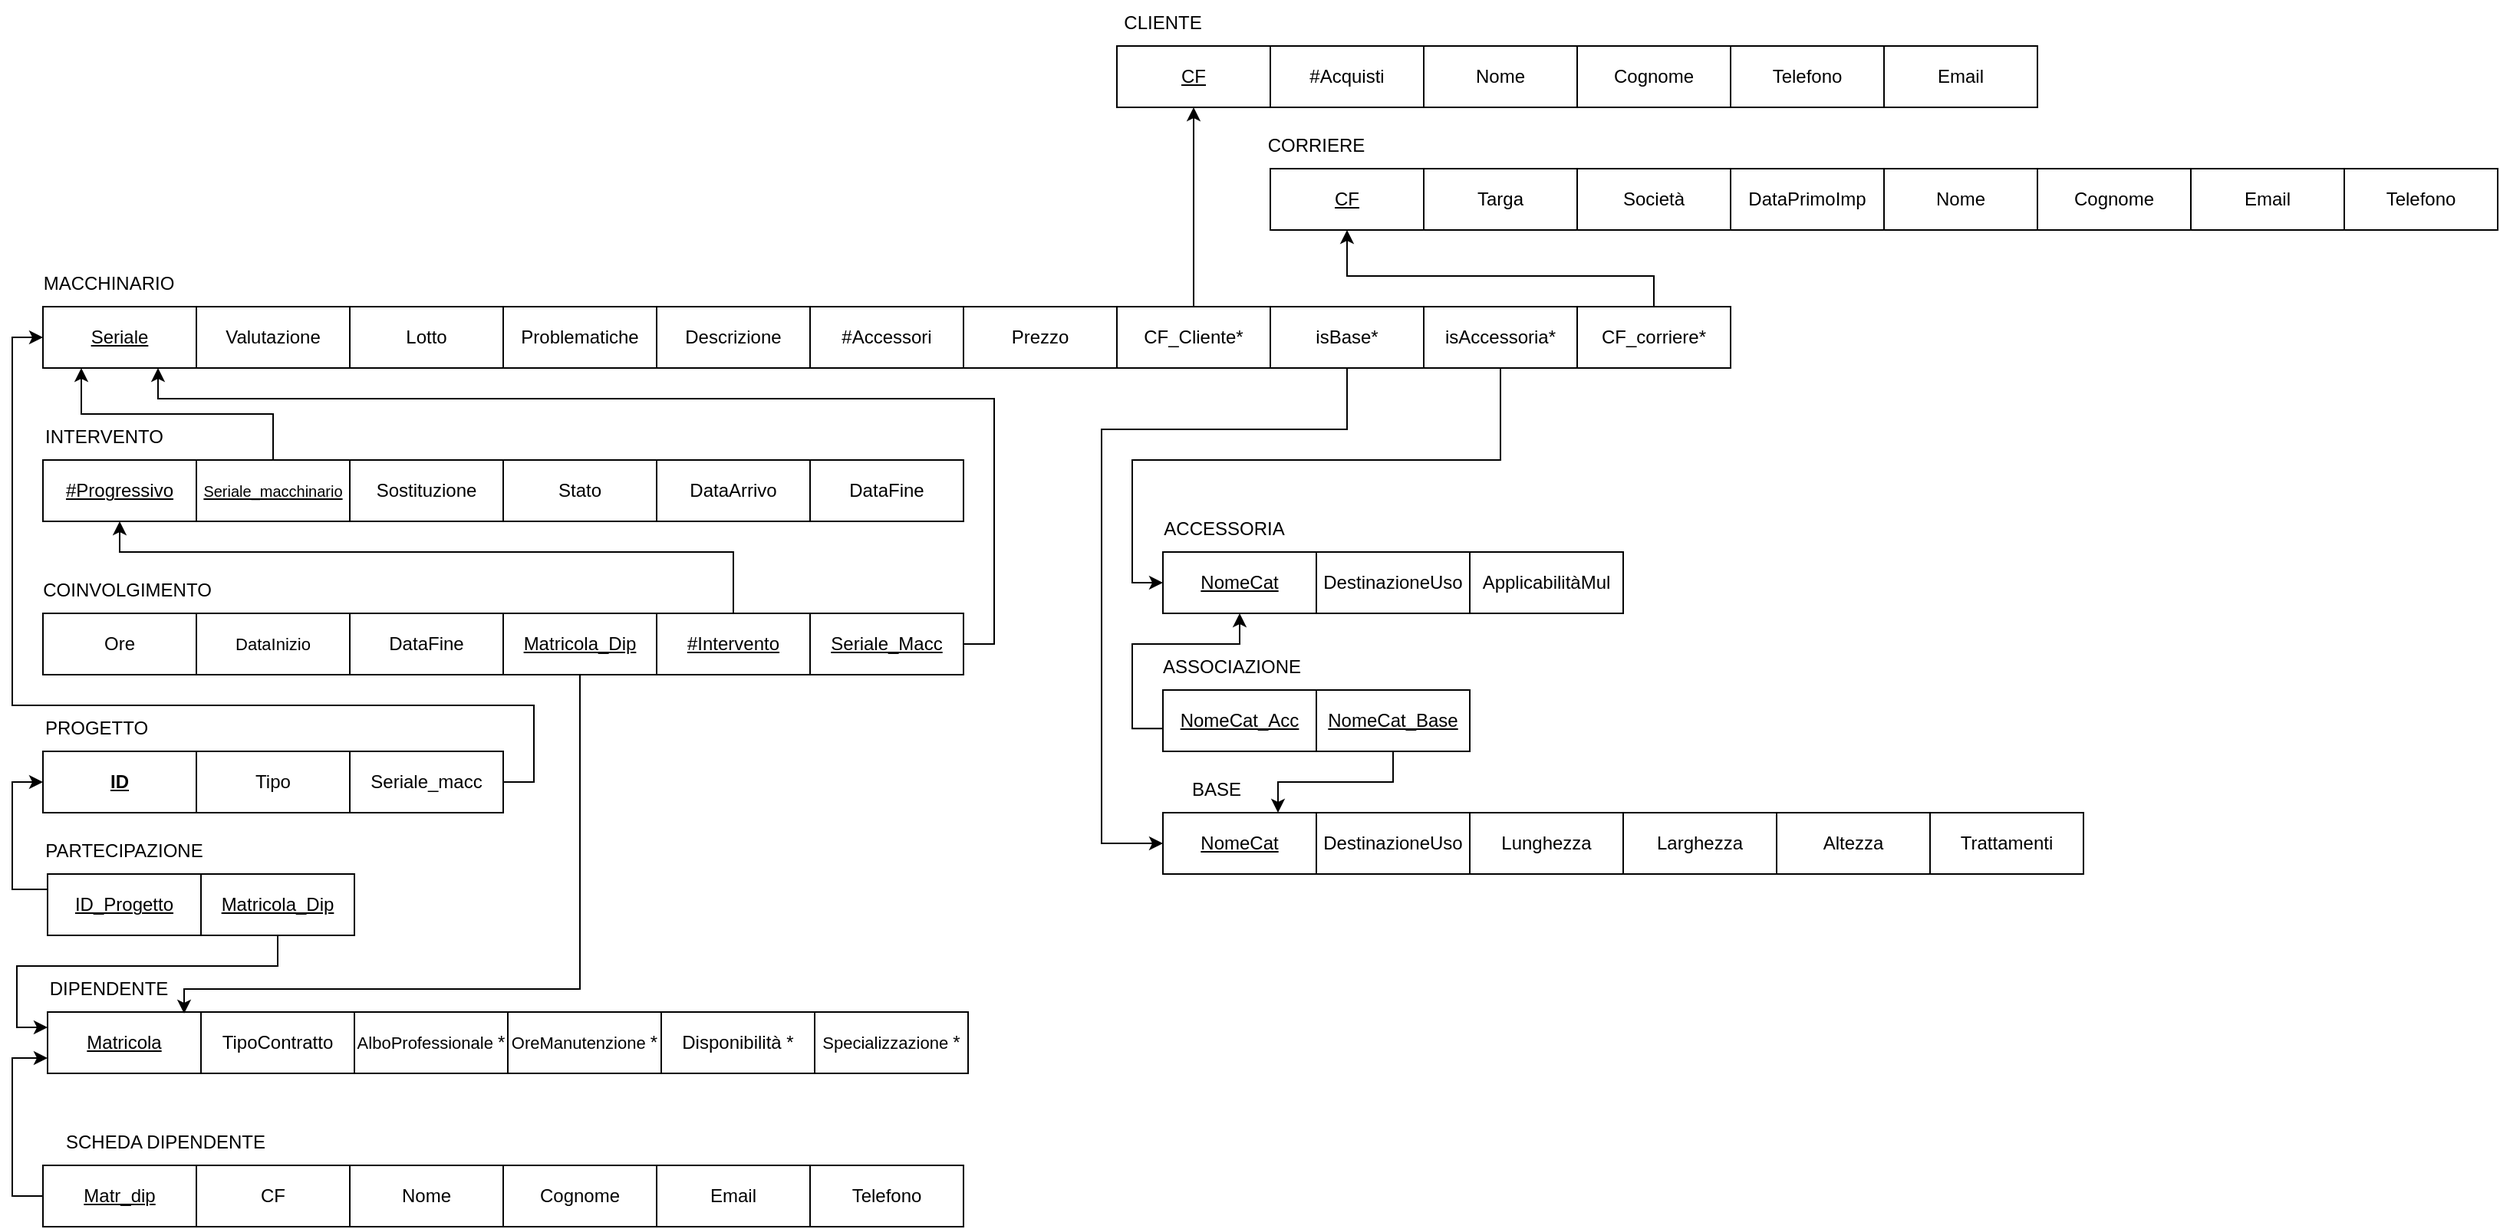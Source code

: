 <mxfile version="15.9.1" type="github">
  <diagram id="WpugDyYvn8EeGp7OIS5a" name="Page-1">
    <mxGraphModel dx="2310" dy="699" grid="1" gridSize="10" guides="1" tooltips="1" connect="1" arrows="1" fold="1" page="1" pageScale="1" pageWidth="827" pageHeight="1169" math="0" shadow="0">
      <root>
        <mxCell id="0" />
        <mxCell id="1" parent="0" />
        <mxCell id="ZD2GbBzJbw6rys_hTAOi-2" value="Valutazione" style="whiteSpace=wrap;html=1;align=center;" parent="1" vertex="1">
          <mxGeometry x="-690" y="240" width="100" height="40" as="geometry" />
        </mxCell>
        <mxCell id="ZD2GbBzJbw6rys_hTAOi-3" value="&lt;u&gt;Seriale&lt;/u&gt;" style="whiteSpace=wrap;html=1;align=center;" parent="1" vertex="1">
          <mxGeometry x="-790" y="240" width="100" height="40" as="geometry" />
        </mxCell>
        <mxCell id="ZD2GbBzJbw6rys_hTAOi-4" value="MACCHINARIO" style="text;html=1;strokeColor=none;fillColor=none;align=center;verticalAlign=middle;whiteSpace=wrap;rounded=0;" parent="1" vertex="1">
          <mxGeometry x="-787" y="210" width="80" height="30" as="geometry" />
        </mxCell>
        <mxCell id="ZD2GbBzJbw6rys_hTAOi-5" value="Lotto" style="whiteSpace=wrap;html=1;align=center;" parent="1" vertex="1">
          <mxGeometry x="-590" y="240" width="100" height="40" as="geometry" />
        </mxCell>
        <mxCell id="ZD2GbBzJbw6rys_hTAOi-6" value="Problematiche&lt;span style=&quot;color: rgba(0 , 0 , 0 , 0) ; font-family: monospace ; font-size: 0px&quot;&gt;%3CmxGraphModel%3E%3Croot%3E%3CmxCell%20id%3D%220%22%2F%3E%3CmxCell%20id%3D%221%22%20parent%3D%220%22%2F%3E%3CmxCell%20id%3D%222%22%20value%3D%22Entity%22%20style%3D%22whiteSpace%3Dwrap%3Bhtml%3D1%3Balign%3Dcenter%3B%22%20vertex%3D%221%22%20parent%3D%221%22%3E%3CmxGeometry%20x%3D%22320%22%20y%3D%22290%22%20width%3D%22100%22%20height%3D%2240%22%20as%3D%22geometry%22%2F%3E%3C%2FmxCell%3E%3C%2Froot%3E%3C%2FmxGraphModel%3E&lt;/span&gt;" style="whiteSpace=wrap;html=1;align=center;" parent="1" vertex="1">
          <mxGeometry x="-490" y="240" width="100" height="40" as="geometry" />
        </mxCell>
        <mxCell id="ZD2GbBzJbw6rys_hTAOi-7" value="Descrizione" style="whiteSpace=wrap;html=1;align=center;" parent="1" vertex="1">
          <mxGeometry x="-390" y="240" width="100" height="40" as="geometry" />
        </mxCell>
        <mxCell id="ZD2GbBzJbw6rys_hTAOi-8" value="#Accessori" style="whiteSpace=wrap;html=1;align=center;" parent="1" vertex="1">
          <mxGeometry x="-290" y="240" width="100" height="40" as="geometry" />
        </mxCell>
        <mxCell id="ZD2GbBzJbw6rys_hTAOi-9" value="Prezzo" style="whiteSpace=wrap;html=1;align=center;" parent="1" vertex="1">
          <mxGeometry x="-190" y="240" width="100" height="40" as="geometry" />
        </mxCell>
        <mxCell id="ZD2GbBzJbw6rys_hTAOi-10" value="ApplicabilitàMul" style="whiteSpace=wrap;html=1;align=center;" parent="1" vertex="1">
          <mxGeometry x="140" y="400" width="100" height="40" as="geometry" />
        </mxCell>
        <mxCell id="ZD2GbBzJbw6rys_hTAOi-11" value="DestinazioneUso" style="whiteSpace=wrap;html=1;align=center;" parent="1" vertex="1">
          <mxGeometry x="40" y="400" width="100" height="40" as="geometry" />
        </mxCell>
        <mxCell id="ZD2GbBzJbw6rys_hTAOi-12" value="&lt;u&gt;NomeCat&lt;/u&gt;" style="whiteSpace=wrap;html=1;align=center;" parent="1" vertex="1">
          <mxGeometry x="-60" y="400" width="100" height="40" as="geometry" />
        </mxCell>
        <mxCell id="ZD2GbBzJbw6rys_hTAOi-13" value="ACCESSORIA" style="text;html=1;strokeColor=none;fillColor=none;align=center;verticalAlign=middle;whiteSpace=wrap;rounded=0;" parent="1" vertex="1">
          <mxGeometry x="-50" y="370" width="60" height="30" as="geometry" />
        </mxCell>
        <mxCell id="ZD2GbBzJbw6rys_hTAOi-14" value="DestinazioneUso" style="whiteSpace=wrap;html=1;align=center;" parent="1" vertex="1">
          <mxGeometry x="40" y="570" width="100" height="40" as="geometry" />
        </mxCell>
        <mxCell id="ZD2GbBzJbw6rys_hTAOi-15" value="&lt;u&gt;NomeCat&lt;/u&gt;" style="whiteSpace=wrap;html=1;align=center;" parent="1" vertex="1">
          <mxGeometry x="-60" y="570" width="100" height="40" as="geometry" />
        </mxCell>
        <mxCell id="ZD2GbBzJbw6rys_hTAOi-16" value="BASE" style="text;html=1;strokeColor=none;fillColor=none;align=center;verticalAlign=middle;whiteSpace=wrap;rounded=0;" parent="1" vertex="1">
          <mxGeometry x="-50" y="540" width="50" height="30" as="geometry" />
        </mxCell>
        <mxCell id="ZD2GbBzJbw6rys_hTAOi-17" value="Lunghezza" style="whiteSpace=wrap;html=1;align=center;" parent="1" vertex="1">
          <mxGeometry x="140" y="570" width="100" height="40" as="geometry" />
        </mxCell>
        <mxCell id="ZD2GbBzJbw6rys_hTAOi-18" value="Larghezza" style="whiteSpace=wrap;html=1;align=center;" parent="1" vertex="1">
          <mxGeometry x="240" y="570" width="100" height="40" as="geometry" />
        </mxCell>
        <mxCell id="ZD2GbBzJbw6rys_hTAOi-19" value="Altezza" style="whiteSpace=wrap;html=1;align=center;" parent="1" vertex="1">
          <mxGeometry x="340" y="570" width="100" height="40" as="geometry" />
        </mxCell>
        <mxCell id="ZD2GbBzJbw6rys_hTAOi-20" value="Trattamenti" style="whiteSpace=wrap;html=1;align=center;" parent="1" vertex="1">
          <mxGeometry x="440" y="570" width="100" height="40" as="geometry" />
        </mxCell>
        <mxCell id="ZD2GbBzJbw6rys_hTAOi-22" value="#Acquisti" style="whiteSpace=wrap;html=1;align=center;" parent="1" vertex="1">
          <mxGeometry x="10" y="70" width="100" height="40" as="geometry" />
        </mxCell>
        <mxCell id="ZD2GbBzJbw6rys_hTAOi-23" value="&lt;u&gt;CF&lt;/u&gt;" style="whiteSpace=wrap;html=1;align=center;" parent="1" vertex="1">
          <mxGeometry x="-90" y="70" width="100" height="40" as="geometry" />
        </mxCell>
        <mxCell id="ZD2GbBzJbw6rys_hTAOi-24" value="CLIENTE" style="text;html=1;strokeColor=none;fillColor=none;align=center;verticalAlign=middle;whiteSpace=wrap;rounded=0;" parent="1" vertex="1">
          <mxGeometry x="-90" y="40" width="60" height="30" as="geometry" />
        </mxCell>
        <mxCell id="ZD2GbBzJbw6rys_hTAOi-25" value="Nome" style="whiteSpace=wrap;html=1;align=center;" parent="1" vertex="1">
          <mxGeometry x="110" y="70" width="100" height="40" as="geometry" />
        </mxCell>
        <mxCell id="ZD2GbBzJbw6rys_hTAOi-26" value="Cognome" style="whiteSpace=wrap;html=1;align=center;" parent="1" vertex="1">
          <mxGeometry x="210" y="70" width="100" height="40" as="geometry" />
        </mxCell>
        <mxCell id="ZD2GbBzJbw6rys_hTAOi-29" value="Email" style="whiteSpace=wrap;html=1;align=center;" parent="1" vertex="1">
          <mxGeometry x="410" y="70" width="100" height="40" as="geometry" />
        </mxCell>
        <mxCell id="ZD2GbBzJbw6rys_hTAOi-32" value="Telefono" style="whiteSpace=wrap;html=1;align=center;" parent="1" vertex="1">
          <mxGeometry x="310" y="70" width="100" height="40" as="geometry" />
        </mxCell>
        <mxCell id="ZD2GbBzJbw6rys_hTAOi-36" value="Targa" style="whiteSpace=wrap;html=1;align=center;" parent="1" vertex="1">
          <mxGeometry x="110" y="150" width="100" height="40" as="geometry" />
        </mxCell>
        <mxCell id="ZD2GbBzJbw6rys_hTAOi-37" value="&lt;u&gt;CF&lt;/u&gt;" style="whiteSpace=wrap;html=1;align=center;" parent="1" vertex="1">
          <mxGeometry x="10" y="150" width="100" height="40" as="geometry" />
        </mxCell>
        <mxCell id="ZD2GbBzJbw6rys_hTAOi-38" value="CORRIERE" style="text;html=1;strokeColor=none;fillColor=none;align=center;verticalAlign=middle;whiteSpace=wrap;rounded=0;" parent="1" vertex="1">
          <mxGeometry x="10" y="120" width="60" height="30" as="geometry" />
        </mxCell>
        <mxCell id="ZD2GbBzJbw6rys_hTAOi-41" value="Società" style="whiteSpace=wrap;html=1;align=center;" parent="1" vertex="1">
          <mxGeometry x="210" y="150" width="100" height="40" as="geometry" />
        </mxCell>
        <mxCell id="ZD2GbBzJbw6rys_hTAOi-42" value="DataPrimoImp" style="whiteSpace=wrap;html=1;align=center;" parent="1" vertex="1">
          <mxGeometry x="310" y="150" width="100" height="40" as="geometry" />
        </mxCell>
        <mxCell id="x0QkByME8XD4Ap1xWnep-7" style="edgeStyle=orthogonalEdgeStyle;rounded=0;orthogonalLoop=1;jettySize=auto;html=1;entryX=0.25;entryY=1;entryDx=0;entryDy=0;" edge="1" parent="1" source="ZD2GbBzJbw6rys_hTAOi-48" target="ZD2GbBzJbw6rys_hTAOi-3">
          <mxGeometry relative="1" as="geometry" />
        </mxCell>
        <mxCell id="ZD2GbBzJbw6rys_hTAOi-48" value="&lt;u&gt;&lt;font size=&quot;1&quot;&gt;Seriale_macchinario&lt;/font&gt;&lt;/u&gt;" style="whiteSpace=wrap;html=1;align=center;" parent="1" vertex="1">
          <mxGeometry x="-690" y="340" width="100" height="40" as="geometry" />
        </mxCell>
        <mxCell id="ZD2GbBzJbw6rys_hTAOi-49" value="&lt;u&gt;#Progressivo&lt;/u&gt;" style="whiteSpace=wrap;html=1;align=center;" parent="1" vertex="1">
          <mxGeometry x="-790" y="340" width="100" height="40" as="geometry" />
        </mxCell>
        <mxCell id="ZD2GbBzJbw6rys_hTAOi-50" value="INTERVENTO" style="text;html=1;strokeColor=none;fillColor=none;align=center;verticalAlign=middle;whiteSpace=wrap;rounded=0;" parent="1" vertex="1">
          <mxGeometry x="-790" y="310" width="80" height="30" as="geometry" />
        </mxCell>
        <mxCell id="ZD2GbBzJbw6rys_hTAOi-51" value="Sostituzione" style="whiteSpace=wrap;html=1;align=center;" parent="1" vertex="1">
          <mxGeometry x="-590" y="340" width="100" height="40" as="geometry" />
        </mxCell>
        <mxCell id="ZD2GbBzJbw6rys_hTAOi-52" value="Stato" style="whiteSpace=wrap;html=1;align=center;" parent="1" vertex="1">
          <mxGeometry x="-490" y="340" width="100" height="40" as="geometry" />
        </mxCell>
        <mxCell id="ZD2GbBzJbw6rys_hTAOi-53" value="DataArrivo" style="whiteSpace=wrap;html=1;align=center;" parent="1" vertex="1">
          <mxGeometry x="-390" y="340" width="100" height="40" as="geometry" />
        </mxCell>
        <mxCell id="ZD2GbBzJbw6rys_hTAOi-54" value="DataFine" style="whiteSpace=wrap;html=1;align=center;" parent="1" vertex="1">
          <mxGeometry x="-290" y="340" width="100" height="40" as="geometry" />
        </mxCell>
        <mxCell id="ZD2GbBzJbw6rys_hTAOi-55" value="Tipo" style="whiteSpace=wrap;html=1;align=center;" parent="1" vertex="1">
          <mxGeometry x="-690" y="530" width="100" height="40" as="geometry" />
        </mxCell>
        <mxCell id="ZD2GbBzJbw6rys_hTAOi-56" value="&lt;u&gt;&lt;b&gt;ID&lt;/b&gt;&lt;/u&gt;" style="whiteSpace=wrap;html=1;align=center;" parent="1" vertex="1">
          <mxGeometry x="-790" y="530" width="100" height="40" as="geometry" />
        </mxCell>
        <mxCell id="ZD2GbBzJbw6rys_hTAOi-57" value="PROGETTO" style="text;html=1;strokeColor=none;fillColor=none;align=center;verticalAlign=middle;whiteSpace=wrap;rounded=0;" parent="1" vertex="1">
          <mxGeometry x="-790" y="500" width="70" height="30" as="geometry" />
        </mxCell>
        <mxCell id="ZD2GbBzJbw6rys_hTAOi-59" value="TipoContratto" style="whiteSpace=wrap;html=1;align=center;" parent="1" vertex="1">
          <mxGeometry x="-687" y="700" width="100" height="40" as="geometry" />
        </mxCell>
        <mxCell id="ZD2GbBzJbw6rys_hTAOi-60" value="&lt;u&gt;Matricola&lt;/u&gt;" style="whiteSpace=wrap;html=1;align=center;" parent="1" vertex="1">
          <mxGeometry x="-787" y="700" width="100" height="40" as="geometry" />
        </mxCell>
        <mxCell id="ZD2GbBzJbw6rys_hTAOi-61" value="DIPENDENTE" style="text;html=1;strokeColor=none;fillColor=none;align=center;verticalAlign=middle;whiteSpace=wrap;rounded=0;" parent="1" vertex="1">
          <mxGeometry x="-787" y="670" width="80" height="30" as="geometry" />
        </mxCell>
        <mxCell id="ZD2GbBzJbw6rys_hTAOi-62" value="&lt;font style=&quot;font-size: 11px&quot;&gt;AlboProfessionale &lt;/font&gt;*" style="whiteSpace=wrap;html=1;align=center;" parent="1" vertex="1">
          <mxGeometry x="-587" y="700" width="100" height="40" as="geometry" />
        </mxCell>
        <mxCell id="ZD2GbBzJbw6rys_hTAOi-63" value="&lt;font style=&quot;font-size: 11px&quot;&gt;OreManutenzione &lt;/font&gt;*" style="whiteSpace=wrap;html=1;align=center;" parent="1" vertex="1">
          <mxGeometry x="-487" y="700" width="100" height="40" as="geometry" />
        </mxCell>
        <mxCell id="ZD2GbBzJbw6rys_hTAOi-64" value="Disponibilità *" style="whiteSpace=wrap;html=1;align=center;" parent="1" vertex="1">
          <mxGeometry x="-387" y="700" width="100" height="40" as="geometry" />
        </mxCell>
        <mxCell id="ZD2GbBzJbw6rys_hTAOi-65" value="&lt;font style=&quot;font-size: 11px&quot;&gt;Specializzazione &lt;/font&gt;*" style="whiteSpace=wrap;html=1;align=center;" parent="1" vertex="1">
          <mxGeometry x="-287" y="700" width="100" height="40" as="geometry" />
        </mxCell>
        <mxCell id="ZD2GbBzJbw6rys_hTAOi-66" value="CF" style="whiteSpace=wrap;html=1;align=center;" parent="1" vertex="1">
          <mxGeometry x="-690" y="800" width="100" height="40" as="geometry" />
        </mxCell>
        <mxCell id="ZD2GbBzJbw6rys_hTAOi-77" style="edgeStyle=orthogonalEdgeStyle;rounded=0;orthogonalLoop=1;jettySize=auto;html=1;exitX=0;exitY=0.5;exitDx=0;exitDy=0;entryX=0;entryY=0.75;entryDx=0;entryDy=0;" parent="1" source="ZD2GbBzJbw6rys_hTAOi-67" target="ZD2GbBzJbw6rys_hTAOi-60" edge="1">
          <mxGeometry relative="1" as="geometry" />
        </mxCell>
        <mxCell id="ZD2GbBzJbw6rys_hTAOi-67" value="&lt;u&gt;Matr_dip&lt;/u&gt;" style="whiteSpace=wrap;html=1;align=center;" parent="1" vertex="1">
          <mxGeometry x="-790" y="800" width="100" height="40" as="geometry" />
        </mxCell>
        <mxCell id="ZD2GbBzJbw6rys_hTAOi-68" value="SCHEDA DIPENDENTE" style="text;html=1;strokeColor=none;fillColor=none;align=center;verticalAlign=middle;whiteSpace=wrap;rounded=0;" parent="1" vertex="1">
          <mxGeometry x="-780" y="770" width="140" height="30" as="geometry" />
        </mxCell>
        <mxCell id="ZD2GbBzJbw6rys_hTAOi-69" value="Nome" style="whiteSpace=wrap;html=1;align=center;" parent="1" vertex="1">
          <mxGeometry x="-590" y="800" width="100" height="40" as="geometry" />
        </mxCell>
        <mxCell id="ZD2GbBzJbw6rys_hTAOi-70" value="Cognome" style="whiteSpace=wrap;html=1;align=center;" parent="1" vertex="1">
          <mxGeometry x="-490" y="800" width="100" height="40" as="geometry" />
        </mxCell>
        <mxCell id="ZD2GbBzJbw6rys_hTAOi-71" value="Email" style="whiteSpace=wrap;html=1;align=center;" parent="1" vertex="1">
          <mxGeometry x="-390" y="800" width="100" height="40" as="geometry" />
        </mxCell>
        <mxCell id="ZD2GbBzJbw6rys_hTAOi-72" value="Telefono" style="whiteSpace=wrap;html=1;align=center;" parent="1" vertex="1">
          <mxGeometry x="-290" y="800" width="100" height="40" as="geometry" />
        </mxCell>
        <mxCell id="x0QkByME8XD4Ap1xWnep-1" style="edgeStyle=orthogonalEdgeStyle;rounded=0;orthogonalLoop=1;jettySize=auto;html=1;entryX=0.5;entryY=1;entryDx=0;entryDy=0;" edge="1" parent="1" source="ZD2GbBzJbw6rys_hTAOi-78" target="ZD2GbBzJbw6rys_hTAOi-23">
          <mxGeometry relative="1" as="geometry" />
        </mxCell>
        <mxCell id="ZD2GbBzJbw6rys_hTAOi-78" value="CF_Cliente*" style="whiteSpace=wrap;html=1;align=center;" parent="1" vertex="1">
          <mxGeometry x="-90" y="240" width="100" height="40" as="geometry" />
        </mxCell>
        <mxCell id="x0QkByME8XD4Ap1xWnep-10" style="edgeStyle=orthogonalEdgeStyle;rounded=0;orthogonalLoop=1;jettySize=auto;html=1;entryX=0;entryY=0.5;entryDx=0;entryDy=0;" edge="1" parent="1" source="ZD2GbBzJbw6rys_hTAOi-81" target="ZD2GbBzJbw6rys_hTAOi-15">
          <mxGeometry relative="1" as="geometry">
            <Array as="points">
              <mxPoint x="60" y="320" />
              <mxPoint x="-100" y="320" />
              <mxPoint x="-100" y="590" />
            </Array>
          </mxGeometry>
        </mxCell>
        <mxCell id="ZD2GbBzJbw6rys_hTAOi-81" value="isBase*" style="whiteSpace=wrap;html=1;align=center;" parent="1" vertex="1">
          <mxGeometry x="10" y="240" width="100" height="40" as="geometry" />
        </mxCell>
        <mxCell id="ZD2GbBzJbw6rys_hTAOi-89" style="edgeStyle=orthogonalEdgeStyle;rounded=0;orthogonalLoop=1;jettySize=auto;html=1;exitX=0.5;exitY=1;exitDx=0;exitDy=0;entryX=0;entryY=0.5;entryDx=0;entryDy=0;" parent="1" source="ZD2GbBzJbw6rys_hTAOi-82" target="ZD2GbBzJbw6rys_hTAOi-12" edge="1">
          <mxGeometry relative="1" as="geometry" />
        </mxCell>
        <mxCell id="ZD2GbBzJbw6rys_hTAOi-82" value="isAccessoria*" style="whiteSpace=wrap;html=1;align=center;" parent="1" vertex="1">
          <mxGeometry x="110" y="240" width="100" height="40" as="geometry" />
        </mxCell>
        <mxCell id="x0QkByME8XD4Ap1xWnep-2" style="edgeStyle=orthogonalEdgeStyle;rounded=0;orthogonalLoop=1;jettySize=auto;html=1;entryX=0.5;entryY=1;entryDx=0;entryDy=0;" edge="1" parent="1" source="ZD2GbBzJbw6rys_hTAOi-83">
          <mxGeometry relative="1" as="geometry">
            <mxPoint x="60" y="190" as="targetPoint" />
            <Array as="points">
              <mxPoint x="260" y="220" />
              <mxPoint x="60" y="220" />
            </Array>
          </mxGeometry>
        </mxCell>
        <mxCell id="ZD2GbBzJbw6rys_hTAOi-83" value="CF_corriere*" style="whiteSpace=wrap;html=1;align=center;" parent="1" vertex="1">
          <mxGeometry x="210" y="240" width="100" height="40" as="geometry" />
        </mxCell>
        <mxCell id="ZD2GbBzJbw6rys_hTAOi-109" style="edgeStyle=orthogonalEdgeStyle;rounded=0;orthogonalLoop=1;jettySize=auto;html=1;exitX=0.5;exitY=1;exitDx=0;exitDy=0;entryX=0.75;entryY=0;entryDx=0;entryDy=0;fontSize=11;" parent="1" source="ZD2GbBzJbw6rys_hTAOi-85" target="ZD2GbBzJbw6rys_hTAOi-15" edge="1">
          <mxGeometry relative="1" as="geometry" />
        </mxCell>
        <mxCell id="ZD2GbBzJbw6rys_hTAOi-85" value="&lt;u&gt;NomeCat_Base&lt;/u&gt;" style="whiteSpace=wrap;html=1;align=center;" parent="1" vertex="1">
          <mxGeometry x="40" y="490" width="100" height="40" as="geometry" />
        </mxCell>
        <mxCell id="ZD2GbBzJbw6rys_hTAOi-110" style="edgeStyle=orthogonalEdgeStyle;rounded=0;orthogonalLoop=1;jettySize=auto;html=1;exitX=-0.004;exitY=0.628;exitDx=0;exitDy=0;entryX=0.5;entryY=1;entryDx=0;entryDy=0;fontSize=11;exitPerimeter=0;" parent="1" source="ZD2GbBzJbw6rys_hTAOi-86" target="ZD2GbBzJbw6rys_hTAOi-12" edge="1">
          <mxGeometry relative="1" as="geometry">
            <Array as="points">
              <mxPoint x="-80" y="515" />
              <mxPoint x="-80" y="460" />
              <mxPoint x="-10" y="460" />
            </Array>
          </mxGeometry>
        </mxCell>
        <mxCell id="ZD2GbBzJbw6rys_hTAOi-86" value="&lt;u&gt;NomeCat_Acc&lt;/u&gt;" style="whiteSpace=wrap;html=1;align=center;" parent="1" vertex="1">
          <mxGeometry x="-60" y="490" width="100" height="40" as="geometry" />
        </mxCell>
        <mxCell id="ZD2GbBzJbw6rys_hTAOi-87" value="ASSOCIAZIONE" style="text;html=1;strokeColor=none;fillColor=none;align=center;verticalAlign=middle;whiteSpace=wrap;rounded=0;" parent="1" vertex="1">
          <mxGeometry x="-60" y="460" width="90" height="30" as="geometry" />
        </mxCell>
        <mxCell id="ZD2GbBzJbw6rys_hTAOi-92" value="Nome" style="whiteSpace=wrap;html=1;align=center;" parent="1" vertex="1">
          <mxGeometry x="410" y="150" width="100" height="40" as="geometry" />
        </mxCell>
        <mxCell id="ZD2GbBzJbw6rys_hTAOi-93" value="Cognome" style="whiteSpace=wrap;html=1;align=center;" parent="1" vertex="1">
          <mxGeometry x="510" y="150" width="100" height="40" as="geometry" />
        </mxCell>
        <mxCell id="ZD2GbBzJbw6rys_hTAOi-94" value="Email" style="whiteSpace=wrap;html=1;align=center;" parent="1" vertex="1">
          <mxGeometry x="610" y="150" width="100" height="40" as="geometry" />
        </mxCell>
        <mxCell id="ZD2GbBzJbw6rys_hTAOi-95" value="Telefono" style="whiteSpace=wrap;html=1;align=center;" parent="1" vertex="1">
          <mxGeometry x="710" y="150" width="100" height="40" as="geometry" />
        </mxCell>
        <mxCell id="ZD2GbBzJbw6rys_hTAOi-112" style="edgeStyle=orthogonalEdgeStyle;rounded=0;orthogonalLoop=1;jettySize=auto;html=1;exitX=1;exitY=0.5;exitDx=0;exitDy=0;fontSize=11;entryX=0;entryY=0.5;entryDx=0;entryDy=0;" parent="1" source="ZD2GbBzJbw6rys_hTAOi-96" target="ZD2GbBzJbw6rys_hTAOi-3" edge="1">
          <mxGeometry relative="1" as="geometry">
            <mxPoint x="-800" y="160" as="targetPoint" />
            <Array as="points">
              <mxPoint x="-470" y="550" />
              <mxPoint x="-470" y="500" />
              <mxPoint x="-810" y="500" />
              <mxPoint x="-810" y="260" />
            </Array>
          </mxGeometry>
        </mxCell>
        <mxCell id="ZD2GbBzJbw6rys_hTAOi-96" value="Seriale_macc" style="whiteSpace=wrap;html=1;align=center;" parent="1" vertex="1">
          <mxGeometry x="-590" y="530" width="100" height="40" as="geometry" />
        </mxCell>
        <mxCell id="ZD2GbBzJbw6rys_hTAOi-97" value="&lt;font style=&quot;font-size: 11px&quot;&gt;DataInizio&lt;/font&gt;" style="whiteSpace=wrap;html=1;align=center;" parent="1" vertex="1">
          <mxGeometry x="-690" y="440" width="100" height="40" as="geometry" />
        </mxCell>
        <mxCell id="ZD2GbBzJbw6rys_hTAOi-98" value="Ore" style="whiteSpace=wrap;html=1;align=center;" parent="1" vertex="1">
          <mxGeometry x="-790" y="440" width="100" height="40" as="geometry" />
        </mxCell>
        <mxCell id="ZD2GbBzJbw6rys_hTAOi-99" value="COINVOLGIMENTO" style="text;html=1;strokeColor=none;fillColor=none;align=center;verticalAlign=middle;whiteSpace=wrap;rounded=0;" parent="1" vertex="1">
          <mxGeometry x="-790" y="410" width="110" height="30" as="geometry" />
        </mxCell>
        <mxCell id="ZD2GbBzJbw6rys_hTAOi-100" value="DataFine" style="whiteSpace=wrap;html=1;align=center;" parent="1" vertex="1">
          <mxGeometry x="-590" y="440" width="100" height="40" as="geometry" />
        </mxCell>
        <mxCell id="x0QkByME8XD4Ap1xWnep-4" style="edgeStyle=orthogonalEdgeStyle;rounded=0;orthogonalLoop=1;jettySize=auto;html=1;entryX=0.89;entryY=0.025;entryDx=0;entryDy=0;entryPerimeter=0;" edge="1" parent="1" source="ZD2GbBzJbw6rys_hTAOi-101" target="ZD2GbBzJbw6rys_hTAOi-60">
          <mxGeometry relative="1" as="geometry">
            <Array as="points">
              <mxPoint x="-440" y="685" />
              <mxPoint x="-698" y="685" />
            </Array>
          </mxGeometry>
        </mxCell>
        <mxCell id="ZD2GbBzJbw6rys_hTAOi-101" value="&lt;u&gt;Matricola_Dip&lt;/u&gt;" style="whiteSpace=wrap;html=1;align=center;" parent="1" vertex="1">
          <mxGeometry x="-490" y="440" width="100" height="40" as="geometry" />
        </mxCell>
        <mxCell id="x0QkByME8XD4Ap1xWnep-5" style="edgeStyle=orthogonalEdgeStyle;rounded=0;orthogonalLoop=1;jettySize=auto;html=1;entryX=0.5;entryY=1;entryDx=0;entryDy=0;" edge="1" parent="1" source="ZD2GbBzJbw6rys_hTAOi-102" target="ZD2GbBzJbw6rys_hTAOi-49">
          <mxGeometry relative="1" as="geometry">
            <Array as="points">
              <mxPoint x="-340" y="400" />
              <mxPoint x="-740" y="400" />
            </Array>
          </mxGeometry>
        </mxCell>
        <mxCell id="ZD2GbBzJbw6rys_hTAOi-102" value="&lt;u&gt;#Intervento&lt;/u&gt;" style="whiteSpace=wrap;html=1;align=center;" parent="1" vertex="1">
          <mxGeometry x="-390" y="440" width="100" height="40" as="geometry" />
        </mxCell>
        <mxCell id="x0QkByME8XD4Ap1xWnep-6" style="edgeStyle=orthogonalEdgeStyle;rounded=0;orthogonalLoop=1;jettySize=auto;html=1;entryX=0.75;entryY=1;entryDx=0;entryDy=0;" edge="1" parent="1" source="ZD2GbBzJbw6rys_hTAOi-103" target="ZD2GbBzJbw6rys_hTAOi-3">
          <mxGeometry relative="1" as="geometry">
            <Array as="points">
              <mxPoint x="-170" y="460" />
              <mxPoint x="-170" y="300" />
              <mxPoint x="-715" y="300" />
            </Array>
          </mxGeometry>
        </mxCell>
        <mxCell id="ZD2GbBzJbw6rys_hTAOi-103" value="&lt;u&gt;Seriale_Macc&lt;/u&gt;" style="whiteSpace=wrap;html=1;align=center;" parent="1" vertex="1">
          <mxGeometry x="-290" y="440" width="100" height="40" as="geometry" />
        </mxCell>
        <mxCell id="x0QkByME8XD4Ap1xWnep-3" style="edgeStyle=orthogonalEdgeStyle;rounded=0;orthogonalLoop=1;jettySize=auto;html=1;entryX=0;entryY=0.25;entryDx=0;entryDy=0;" edge="1" parent="1" source="ZD2GbBzJbw6rys_hTAOi-115" target="ZD2GbBzJbw6rys_hTAOi-60">
          <mxGeometry relative="1" as="geometry">
            <Array as="points">
              <mxPoint x="-637" y="670" />
              <mxPoint x="-807" y="670" />
              <mxPoint x="-807" y="710" />
            </Array>
          </mxGeometry>
        </mxCell>
        <mxCell id="ZD2GbBzJbw6rys_hTAOi-115" value="&lt;u&gt;Matricola_Dip&lt;/u&gt;" style="whiteSpace=wrap;html=1;align=center;" parent="1" vertex="1">
          <mxGeometry x="-687" y="610" width="100" height="40" as="geometry" />
        </mxCell>
        <mxCell id="ZD2GbBzJbw6rys_hTAOi-123" style="edgeStyle=orthogonalEdgeStyle;rounded=0;orthogonalLoop=1;jettySize=auto;html=1;exitX=0;exitY=0.25;exitDx=0;exitDy=0;entryX=0;entryY=0.5;entryDx=0;entryDy=0;fontSize=11;" parent="1" source="ZD2GbBzJbw6rys_hTAOi-116" target="ZD2GbBzJbw6rys_hTAOi-56" edge="1">
          <mxGeometry relative="1" as="geometry" />
        </mxCell>
        <mxCell id="ZD2GbBzJbw6rys_hTAOi-116" value="&lt;u&gt;ID_Progetto&lt;/u&gt;" style="whiteSpace=wrap;html=1;align=center;" parent="1" vertex="1">
          <mxGeometry x="-787" y="610" width="100" height="40" as="geometry" />
        </mxCell>
        <mxCell id="ZD2GbBzJbw6rys_hTAOi-117" value="PARTECIPAZIONE" style="text;html=1;strokeColor=none;fillColor=none;align=center;verticalAlign=middle;whiteSpace=wrap;rounded=0;" parent="1" vertex="1">
          <mxGeometry x="-767" y="580" width="60" height="30" as="geometry" />
        </mxCell>
      </root>
    </mxGraphModel>
  </diagram>
</mxfile>
